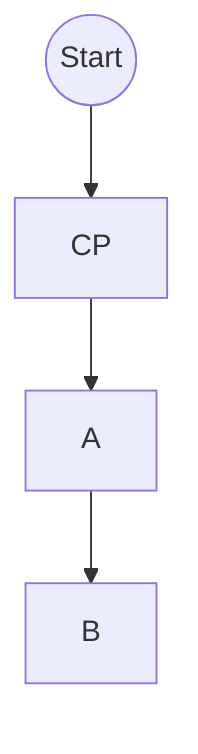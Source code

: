 flowchart TD
node0@{ shape: circle, label: "Start"}
node1["CP"]
node0 --> node1
node2["A"]
node1 --> node2
node3["B"]
node2 --> node3